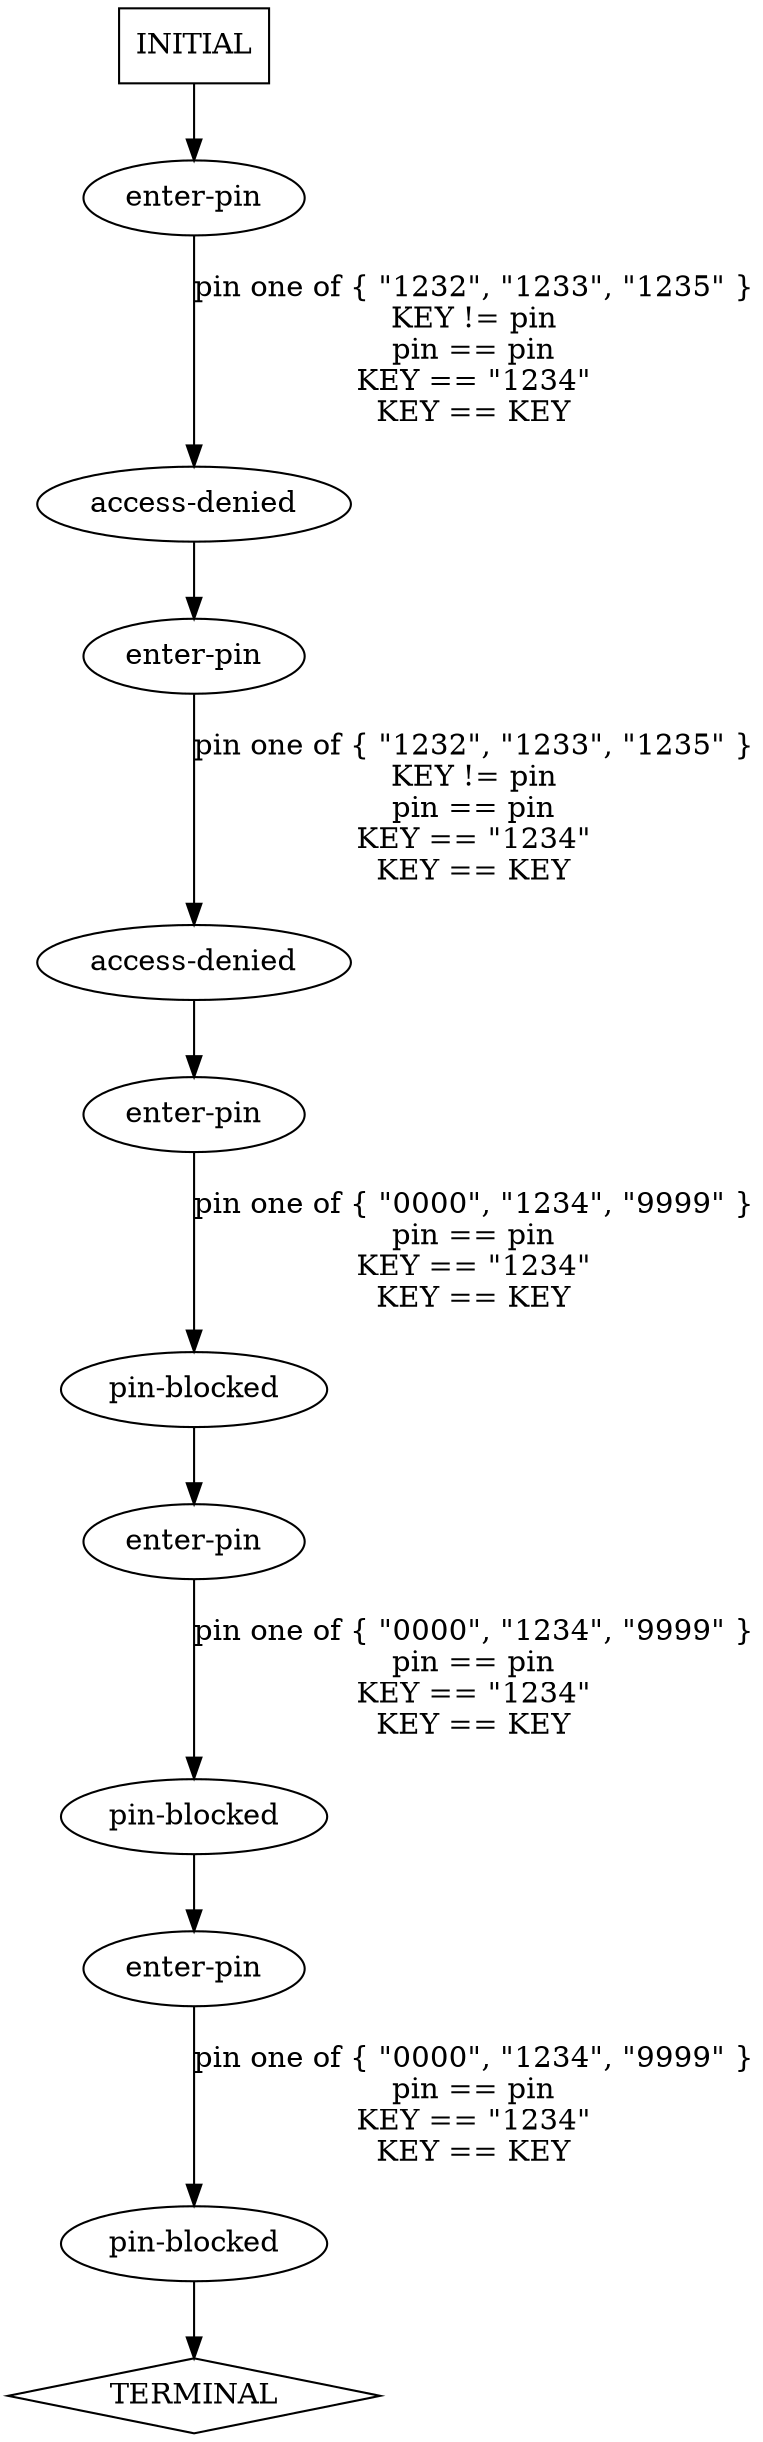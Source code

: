 digraph {
  0 [label="access-denied"];
  1 [label="access-denied"];
  2 [label="enter-pin"];
  3 [label="enter-pin"];
  4 [label="enter-pin"];
  5 [label="enter-pin"];
  6 [label="enter-pin"];
  7 [label="pin-blocked"];
  8 [label="pin-blocked"];
  9 [label="pin-blocked"];
  10 [label="TERMINAL",shape=diamond];
  11 [label="INITIAL",shape=box];
0->3 [label="",];
1->4 [label="",];
2->0 [label="pin one of { \"1232\", \"1233\", \"1235\" }\nKEY != pin\npin == pin\nKEY == \"1234\"\nKEY == KEY",];
3->1 [label="pin one of { \"1232\", \"1233\", \"1235\" }\nKEY != pin\npin == pin\nKEY == \"1234\"\nKEY == KEY",];
4->7 [label="pin one of { \"0000\", \"1234\", \"9999\" }\npin == pin\nKEY == \"1234\"\nKEY == KEY",];
5->8 [label="pin one of { \"0000\", \"1234\", \"9999\" }\npin == pin\nKEY == \"1234\"\nKEY == KEY",];
6->9 [label="pin one of { \"0000\", \"1234\", \"9999\" }\npin == pin\nKEY == \"1234\"\nKEY == KEY",];
7->5 [label="",];
8->6 [label="",];
9->10 [label="",];
11->2 [label="",];
} // digraph {
